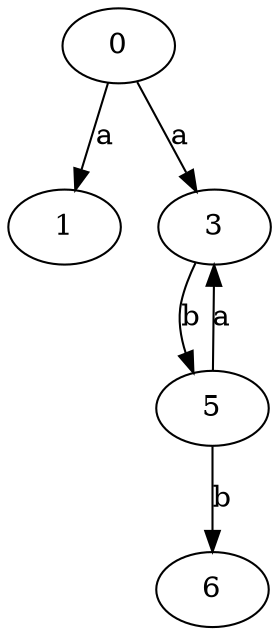 strict digraph  {
1;
0;
3;
5;
6;
0 -> 1  [label=a];
0 -> 3  [label=a];
3 -> 5  [label=b];
5 -> 3  [label=a];
5 -> 6  [label=b];
}
